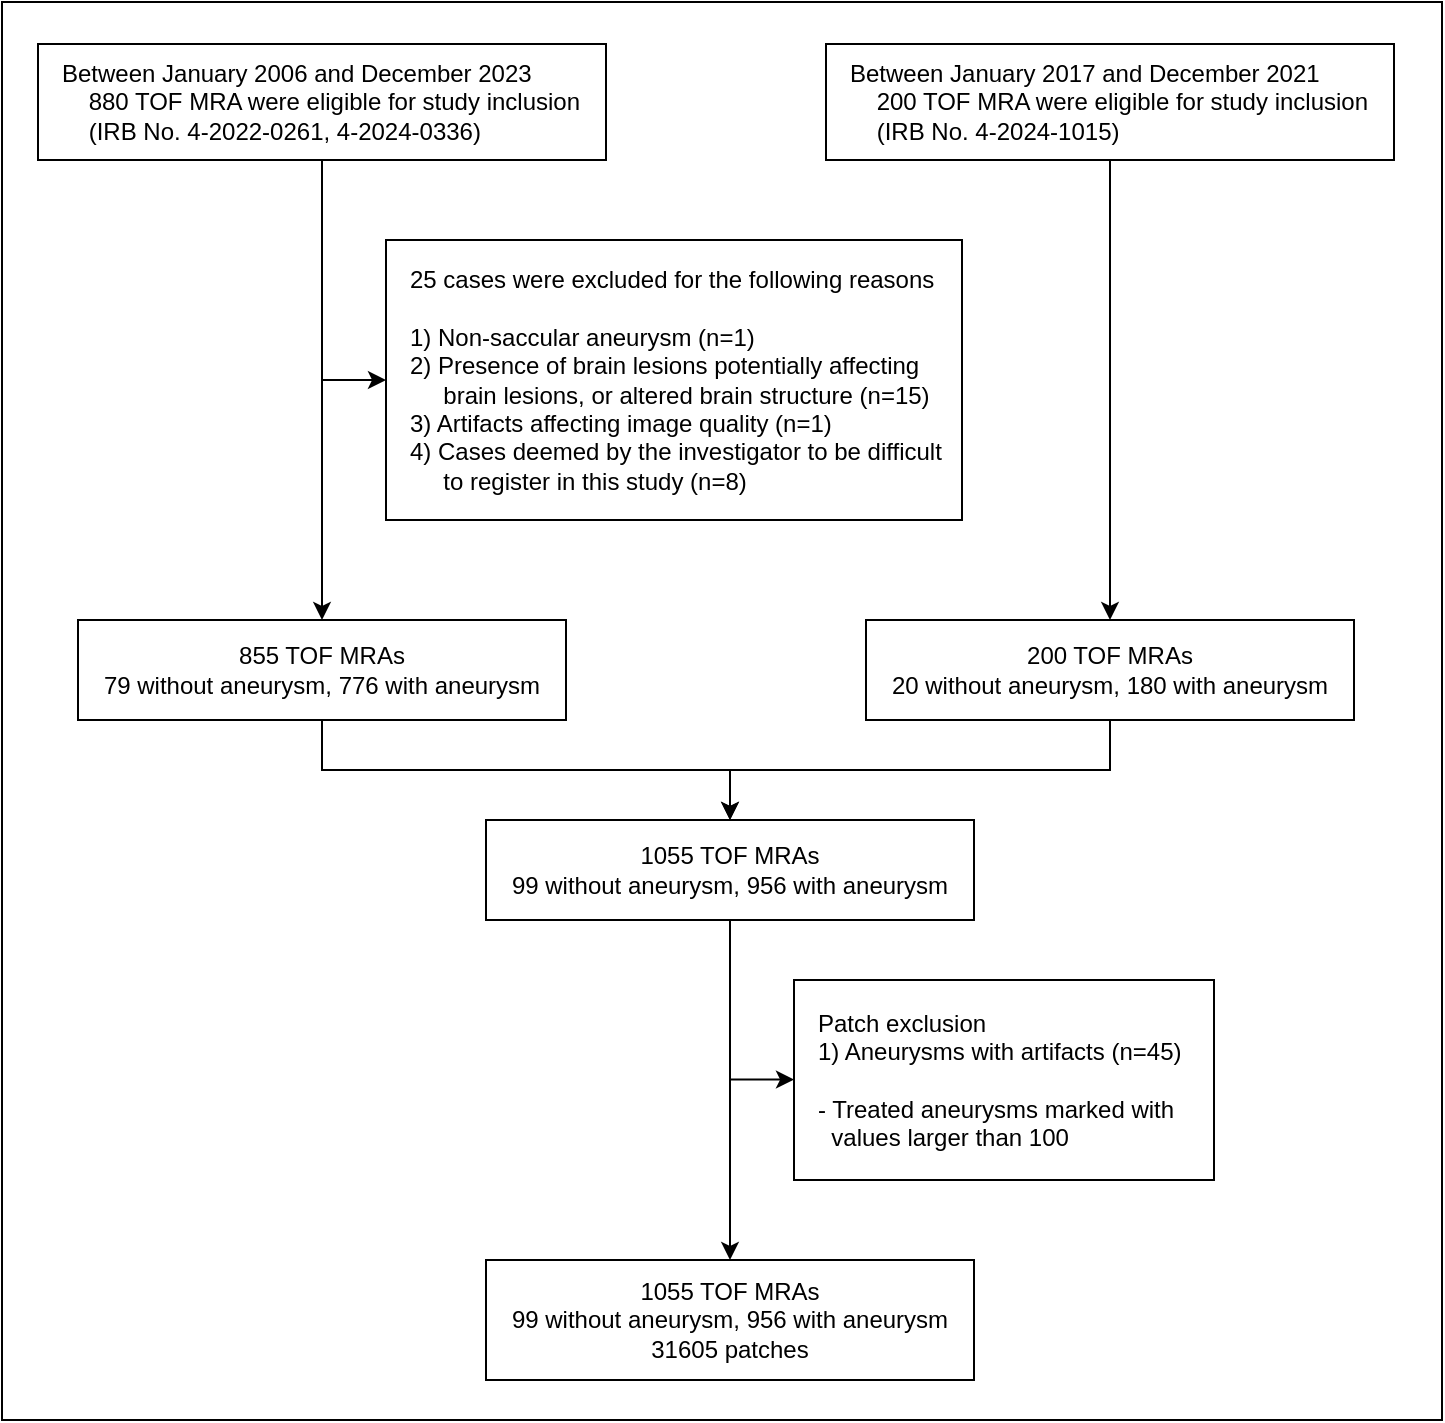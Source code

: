 <mxfile version="28.1.2">
  <diagram name="페이지-1" id="QumppMxBuDIJF9WYlX5x">
    <mxGraphModel dx="1639" dy="844" grid="1" gridSize="10" guides="1" tooltips="1" connect="1" arrows="1" fold="1" page="1" pageScale="1" pageWidth="827" pageHeight="1169" math="0" shadow="0">
      <root>
        <mxCell id="0" />
        <mxCell id="1" parent="0" />
        <mxCell id="dHQ4IcVrl74NJ2XIwOVk-20" value="" style="rounded=0;whiteSpace=wrap;html=1;" parent="1" vertex="1">
          <mxGeometry x="98" y="61" width="720" height="709" as="geometry" />
        </mxCell>
        <mxCell id="dHQ4IcVrl74NJ2XIwOVk-5" style="edgeStyle=orthogonalEdgeStyle;rounded=0;orthogonalLoop=1;jettySize=auto;html=1;exitX=0.5;exitY=1;exitDx=0;exitDy=0;" parent="1" source="dHQ4IcVrl74NJ2XIwOVk-2" target="dHQ4IcVrl74NJ2XIwOVk-4" edge="1">
          <mxGeometry relative="1" as="geometry" />
        </mxCell>
        <mxCell id="dHQ4IcVrl74NJ2XIwOVk-2" value="&amp;nbsp; &amp;nbsp;Between January 2006 and December 2023&lt;div&gt;&amp;nbsp; &amp;nbsp; &amp;nbsp; &amp;nbsp;880 TOF MRA were eligible for study inclusion&lt;/div&gt;&lt;div&gt;&amp;nbsp; &amp;nbsp; &amp;nbsp; &amp;nbsp;(IRB No. 4-2022-0261, 4-2024-0336)&lt;/div&gt;" style="rounded=0;whiteSpace=wrap;html=1;align=left;" parent="1" vertex="1">
          <mxGeometry x="116" y="82" width="284" height="58" as="geometry" />
        </mxCell>
        <mxCell id="dHQ4IcVrl74NJ2XIwOVk-16" style="edgeStyle=orthogonalEdgeStyle;rounded=0;orthogonalLoop=1;jettySize=auto;html=1;exitX=0.5;exitY=1;exitDx=0;exitDy=0;entryX=0.5;entryY=0;entryDx=0;entryDy=0;" parent="1" source="dHQ4IcVrl74NJ2XIwOVk-3" target="dHQ4IcVrl74NJ2XIwOVk-9" edge="1">
          <mxGeometry relative="1" as="geometry" />
        </mxCell>
        <mxCell id="dHQ4IcVrl74NJ2XIwOVk-3" value="&amp;nbsp; &amp;nbsp;Between January 2017 and December 2021&lt;div&gt;&amp;nbsp; &amp;nbsp; &amp;nbsp; &amp;nbsp;200 TOF MRA were eligible for study inclusion&lt;/div&gt;&lt;div&gt;&amp;nbsp; &amp;nbsp; &amp;nbsp; &amp;nbsp;(IRB No. 4-2024-1015)&lt;/div&gt;" style="rounded=0;whiteSpace=wrap;html=1;align=left;" parent="1" vertex="1">
          <mxGeometry x="510" y="82" width="284" height="58" as="geometry" />
        </mxCell>
        <mxCell id="dHQ4IcVrl74NJ2XIwOVk-13" style="edgeStyle=orthogonalEdgeStyle;rounded=0;orthogonalLoop=1;jettySize=auto;html=1;exitX=0.5;exitY=1;exitDx=0;exitDy=0;" parent="1" source="dHQ4IcVrl74NJ2XIwOVk-4" target="dHQ4IcVrl74NJ2XIwOVk-10" edge="1">
          <mxGeometry relative="1" as="geometry" />
        </mxCell>
        <mxCell id="dHQ4IcVrl74NJ2XIwOVk-4" value="855 TOF MRAs&lt;div&gt;79 without aneurysm, 776 with aneurysm&lt;/div&gt;" style="rounded=0;whiteSpace=wrap;html=1;align=center;" parent="1" vertex="1">
          <mxGeometry x="136" y="370" width="244" height="50" as="geometry" />
        </mxCell>
        <mxCell id="dHQ4IcVrl74NJ2XIwOVk-6" value="&lt;div style=&quot;&quot;&gt;&lt;span style=&quot;background-color: transparent; color: light-dark(rgb(0, 0, 0), rgb(255, 255, 255));&quot;&gt;&amp;nbsp; &amp;nbsp;25 cases were excluded for the following reasons&lt;/span&gt;&lt;/div&gt;&lt;div style=&quot;&quot;&gt;&lt;span style=&quot;background-color: transparent; color: light-dark(rgb(0, 0, 0), rgb(255, 255, 255));&quot;&gt;&lt;br&gt;&lt;/span&gt;&lt;/div&gt;&lt;div style=&quot;&quot;&gt;&lt;span style=&quot;background-color: transparent; color: light-dark(rgb(0, 0, 0), rgb(255, 255, 255));&quot;&gt;&amp;nbsp; &amp;nbsp;1) Non-saccular aneurysm (n=1)&lt;/span&gt;&lt;/div&gt;&lt;div style=&quot;&quot;&gt;&lt;span style=&quot;background-color: transparent; color: light-dark(rgb(0, 0, 0), rgb(255, 255, 255));&quot;&gt;&amp;nbsp; &amp;nbsp;2) Presence of brain lesions potentially affecting&amp;nbsp;&lt;/span&gt;&lt;/div&gt;&lt;div style=&quot;&quot;&gt;&lt;span style=&quot;background-color: transparent; color: light-dark(rgb(0, 0, 0), rgb(255, 255, 255));&quot;&gt;&amp;nbsp; &amp;nbsp; &amp;nbsp; &amp;nbsp; brain lesions, or altered brain structure (n=15)&lt;/span&gt;&lt;/div&gt;&lt;div style=&quot;&quot;&gt;&lt;span style=&quot;background-color: transparent; color: light-dark(rgb(0, 0, 0), rgb(255, 255, 255));&quot;&gt;&amp;nbsp; &amp;nbsp;3) Artifacts affecting image quality (n=1)&lt;/span&gt;&lt;/div&gt;&lt;div style=&quot;&quot;&gt;&lt;span style=&quot;background-color: transparent; color: light-dark(rgb(0, 0, 0), rgb(255, 255, 255));&quot;&gt;&amp;nbsp; &amp;nbsp;4) Cases deemed by the investigator to be difficult&amp;nbsp;&lt;/span&gt;&lt;/div&gt;&lt;div style=&quot;&quot;&gt;&lt;span style=&quot;background-color: transparent; color: light-dark(rgb(0, 0, 0), rgb(255, 255, 255));&quot;&gt;&amp;nbsp; &amp;nbsp; &amp;nbsp; &amp;nbsp; to register in this study (n=8)&lt;/span&gt;&lt;/div&gt;" style="rounded=0;whiteSpace=wrap;html=1;align=left;" parent="1" vertex="1">
          <mxGeometry x="290" y="180" width="288" height="140" as="geometry" />
        </mxCell>
        <mxCell id="dHQ4IcVrl74NJ2XIwOVk-8" value="" style="endArrow=classic;html=1;rounded=0;" parent="1" edge="1">
          <mxGeometry width="50" height="50" relative="1" as="geometry">
            <mxPoint x="258" y="250" as="sourcePoint" />
            <mxPoint x="290" y="250" as="targetPoint" />
          </mxGeometry>
        </mxCell>
        <mxCell id="dHQ4IcVrl74NJ2XIwOVk-14" style="edgeStyle=orthogonalEdgeStyle;rounded=0;orthogonalLoop=1;jettySize=auto;html=1;exitX=0.5;exitY=1;exitDx=0;exitDy=0;entryX=0.5;entryY=0;entryDx=0;entryDy=0;" parent="1" source="dHQ4IcVrl74NJ2XIwOVk-9" target="dHQ4IcVrl74NJ2XIwOVk-10" edge="1">
          <mxGeometry relative="1" as="geometry" />
        </mxCell>
        <mxCell id="dHQ4IcVrl74NJ2XIwOVk-9" value="200 TOF MRAs&lt;div&gt;20 without aneurysm, 180 with aneurysm&lt;/div&gt;" style="rounded=0;whiteSpace=wrap;html=1;align=center;" parent="1" vertex="1">
          <mxGeometry x="530" y="370" width="244" height="50" as="geometry" />
        </mxCell>
        <mxCell id="dHQ4IcVrl74NJ2XIwOVk-12" style="edgeStyle=orthogonalEdgeStyle;rounded=0;orthogonalLoop=1;jettySize=auto;html=1;exitX=0.5;exitY=1;exitDx=0;exitDy=0;entryX=0.5;entryY=0;entryDx=0;entryDy=0;" parent="1" source="dHQ4IcVrl74NJ2XIwOVk-10" target="dHQ4IcVrl74NJ2XIwOVk-11" edge="1">
          <mxGeometry relative="1" as="geometry" />
        </mxCell>
        <mxCell id="dHQ4IcVrl74NJ2XIwOVk-10" value="1055 TOF MRAs&lt;div&gt;99 without aneurysm, 956 with aneurysm&lt;/div&gt;" style="rounded=0;whiteSpace=wrap;html=1;align=center;" parent="1" vertex="1">
          <mxGeometry x="340" y="470" width="244" height="50" as="geometry" />
        </mxCell>
        <mxCell id="dHQ4IcVrl74NJ2XIwOVk-11" value="1055 TOF MRAs&lt;div&gt;99 without aneurysm, 956 with aneurysm&lt;/div&gt;&lt;div&gt;31605 patches&lt;/div&gt;" style="rounded=0;whiteSpace=wrap;html=1;align=center;" parent="1" vertex="1">
          <mxGeometry x="340" y="690" width="244" height="60" as="geometry" />
        </mxCell>
        <mxCell id="dHQ4IcVrl74NJ2XIwOVk-18" value="&lt;div style=&quot;&quot;&gt;&amp;nbsp; &amp;nbsp;Patch exclusion&lt;/div&gt;&lt;div style=&quot;&quot;&gt;&amp;nbsp; &amp;nbsp;1) Aneurysms with artifacts (n=45)&lt;/div&gt;&lt;div style=&quot;&quot;&gt;&amp;nbsp; &amp;nbsp;&lt;/div&gt;&lt;div style=&quot;&quot;&gt;&amp;nbsp; &amp;nbsp;- Treated aneurysms marked with&amp;nbsp;&lt;/div&gt;&lt;div style=&quot;&quot;&gt;&amp;nbsp; &amp;nbsp; &amp;nbsp;values larger than 100&lt;/div&gt;" style="rounded=0;whiteSpace=wrap;html=1;align=left;" parent="1" vertex="1">
          <mxGeometry x="494" y="550" width="210" height="100" as="geometry" />
        </mxCell>
        <mxCell id="dHQ4IcVrl74NJ2XIwOVk-19" value="" style="endArrow=classic;html=1;rounded=0;" parent="1" edge="1">
          <mxGeometry width="50" height="50" relative="1" as="geometry">
            <mxPoint x="462" y="599.8" as="sourcePoint" />
            <mxPoint x="494" y="599.8" as="targetPoint" />
          </mxGeometry>
        </mxCell>
      </root>
    </mxGraphModel>
  </diagram>
</mxfile>
